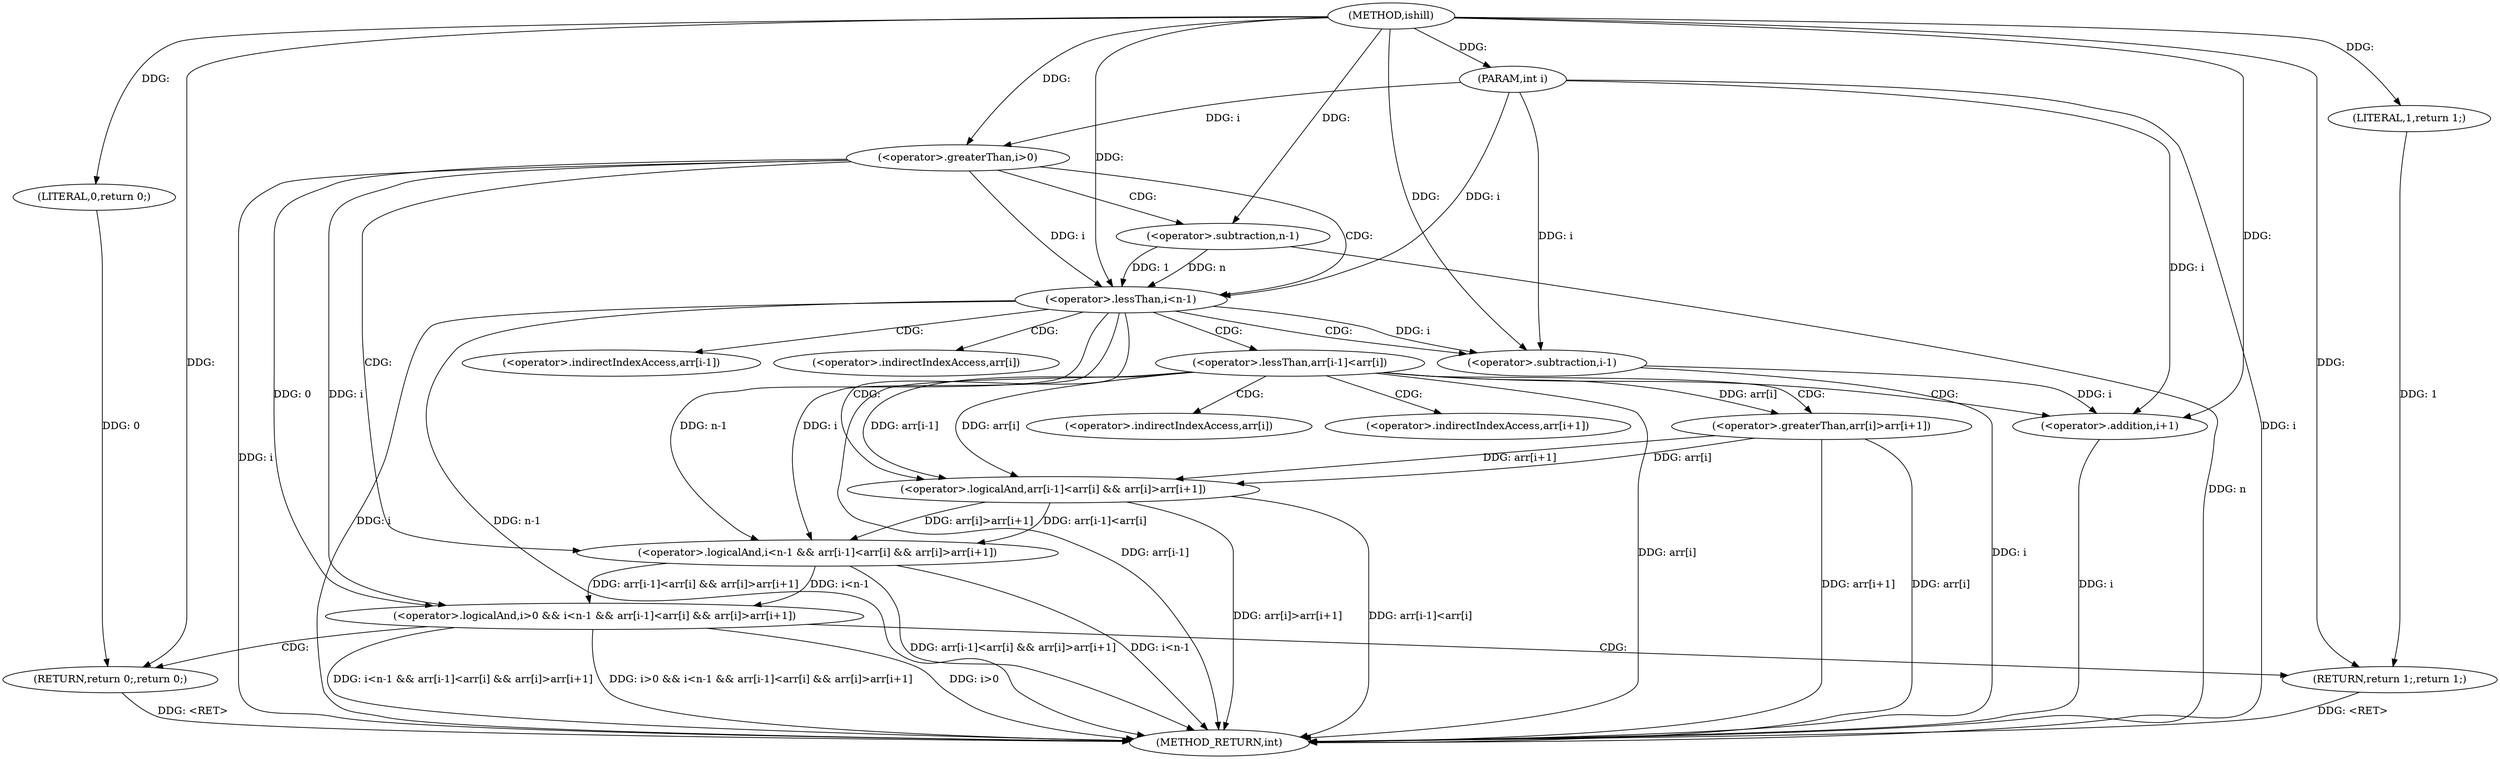 digraph "ishill" {  
"1000101" [label = "(METHOD,ishill)" ]
"1000138" [label = "(METHOD_RETURN,int)" ]
"1000102" [label = "(PARAM,int i)" ]
"1000136" [label = "(RETURN,return 0;,return 0;)" ]
"1000105" [label = "(<operator>.logicalAnd,i>0 && i<n-1 && arr[i-1]<arr[i] && arr[i]>arr[i+1])" ]
"1000134" [label = "(RETURN,return 1;,return 1;)" ]
"1000137" [label = "(LITERAL,0,return 0;)" ]
"1000135" [label = "(LITERAL,1,return 1;)" ]
"1000106" [label = "(<operator>.greaterThan,i>0)" ]
"1000109" [label = "(<operator>.logicalAnd,i<n-1 && arr[i-1]<arr[i] && arr[i]>arr[i+1])" ]
"1000110" [label = "(<operator>.lessThan,i<n-1)" ]
"1000115" [label = "(<operator>.logicalAnd,arr[i-1]<arr[i] && arr[i]>arr[i+1])" ]
"1000112" [label = "(<operator>.subtraction,n-1)" ]
"1000116" [label = "(<operator>.lessThan,arr[i-1]<arr[i])" ]
"1000125" [label = "(<operator>.greaterThan,arr[i]>arr[i+1])" ]
"1000119" [label = "(<operator>.subtraction,i-1)" ]
"1000131" [label = "(<operator>.addition,i+1)" ]
"1000117" [label = "(<operator>.indirectIndexAccess,arr[i-1])" ]
"1000122" [label = "(<operator>.indirectIndexAccess,arr[i])" ]
"1000126" [label = "(<operator>.indirectIndexAccess,arr[i])" ]
"1000129" [label = "(<operator>.indirectIndexAccess,arr[i+1])" ]
  "1000136" -> "1000138"  [ label = "DDG: <RET>"] 
  "1000134" -> "1000138"  [ label = "DDG: <RET>"] 
  "1000102" -> "1000138"  [ label = "DDG: i"] 
  "1000106" -> "1000138"  [ label = "DDG: i"] 
  "1000105" -> "1000138"  [ label = "DDG: i>0"] 
  "1000110" -> "1000138"  [ label = "DDG: i"] 
  "1000110" -> "1000138"  [ label = "DDG: n-1"] 
  "1000109" -> "1000138"  [ label = "DDG: i<n-1"] 
  "1000119" -> "1000138"  [ label = "DDG: i"] 
  "1000116" -> "1000138"  [ label = "DDG: arr[i-1]"] 
  "1000116" -> "1000138"  [ label = "DDG: arr[i]"] 
  "1000115" -> "1000138"  [ label = "DDG: arr[i-1]<arr[i]"] 
  "1000125" -> "1000138"  [ label = "DDG: arr[i]"] 
  "1000131" -> "1000138"  [ label = "DDG: i"] 
  "1000125" -> "1000138"  [ label = "DDG: arr[i+1]"] 
  "1000115" -> "1000138"  [ label = "DDG: arr[i]>arr[i+1]"] 
  "1000109" -> "1000138"  [ label = "DDG: arr[i-1]<arr[i] && arr[i]>arr[i+1]"] 
  "1000105" -> "1000138"  [ label = "DDG: i<n-1 && arr[i-1]<arr[i] && arr[i]>arr[i+1]"] 
  "1000105" -> "1000138"  [ label = "DDG: i>0 && i<n-1 && arr[i-1]<arr[i] && arr[i]>arr[i+1]"] 
  "1000112" -> "1000138"  [ label = "DDG: n"] 
  "1000101" -> "1000102"  [ label = "DDG: "] 
  "1000137" -> "1000136"  [ label = "DDG: 0"] 
  "1000101" -> "1000136"  [ label = "DDG: "] 
  "1000135" -> "1000134"  [ label = "DDG: 1"] 
  "1000101" -> "1000134"  [ label = "DDG: "] 
  "1000101" -> "1000137"  [ label = "DDG: "] 
  "1000106" -> "1000105"  [ label = "DDG: i"] 
  "1000106" -> "1000105"  [ label = "DDG: 0"] 
  "1000109" -> "1000105"  [ label = "DDG: i<n-1"] 
  "1000109" -> "1000105"  [ label = "DDG: arr[i-1]<arr[i] && arr[i]>arr[i+1]"] 
  "1000101" -> "1000135"  [ label = "DDG: "] 
  "1000102" -> "1000106"  [ label = "DDG: i"] 
  "1000101" -> "1000106"  [ label = "DDG: "] 
  "1000110" -> "1000109"  [ label = "DDG: n-1"] 
  "1000110" -> "1000109"  [ label = "DDG: i"] 
  "1000115" -> "1000109"  [ label = "DDG: arr[i]>arr[i+1]"] 
  "1000115" -> "1000109"  [ label = "DDG: arr[i-1]<arr[i]"] 
  "1000106" -> "1000110"  [ label = "DDG: i"] 
  "1000102" -> "1000110"  [ label = "DDG: i"] 
  "1000101" -> "1000110"  [ label = "DDG: "] 
  "1000112" -> "1000110"  [ label = "DDG: n"] 
  "1000112" -> "1000110"  [ label = "DDG: 1"] 
  "1000116" -> "1000115"  [ label = "DDG: arr[i-1]"] 
  "1000116" -> "1000115"  [ label = "DDG: arr[i]"] 
  "1000125" -> "1000115"  [ label = "DDG: arr[i+1]"] 
  "1000125" -> "1000115"  [ label = "DDG: arr[i]"] 
  "1000101" -> "1000112"  [ label = "DDG: "] 
  "1000116" -> "1000125"  [ label = "DDG: arr[i]"] 
  "1000110" -> "1000119"  [ label = "DDG: i"] 
  "1000102" -> "1000119"  [ label = "DDG: i"] 
  "1000101" -> "1000119"  [ label = "DDG: "] 
  "1000119" -> "1000131"  [ label = "DDG: i"] 
  "1000102" -> "1000131"  [ label = "DDG: i"] 
  "1000101" -> "1000131"  [ label = "DDG: "] 
  "1000105" -> "1000136"  [ label = "CDG: "] 
  "1000105" -> "1000134"  [ label = "CDG: "] 
  "1000106" -> "1000110"  [ label = "CDG: "] 
  "1000106" -> "1000112"  [ label = "CDG: "] 
  "1000106" -> "1000109"  [ label = "CDG: "] 
  "1000110" -> "1000116"  [ label = "CDG: "] 
  "1000110" -> "1000117"  [ label = "CDG: "] 
  "1000110" -> "1000119"  [ label = "CDG: "] 
  "1000110" -> "1000115"  [ label = "CDG: "] 
  "1000110" -> "1000122"  [ label = "CDG: "] 
  "1000116" -> "1000125"  [ label = "CDG: "] 
  "1000116" -> "1000131"  [ label = "CDG: "] 
  "1000116" -> "1000126"  [ label = "CDG: "] 
  "1000116" -> "1000129"  [ label = "CDG: "] 
}
